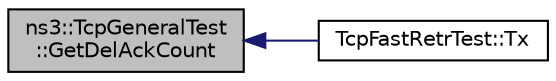 digraph "ns3::TcpGeneralTest::GetDelAckCount"
{
  edge [fontname="Helvetica",fontsize="10",labelfontname="Helvetica",labelfontsize="10"];
  node [fontname="Helvetica",fontsize="10",shape=record];
  rankdir="LR";
  Node1 [label="ns3::TcpGeneralTest\l::GetDelAckCount",height=0.2,width=0.4,color="black", fillcolor="grey75", style="filled", fontcolor="black"];
  Node1 -> Node2 [dir="back",color="midnightblue",fontsize="10",style="solid"];
  Node2 [label="TcpFastRetrTest::Tx",height=0.2,width=0.4,color="black", fillcolor="white", style="filled",URL="$df/d85/classTcpFastRetrTest.html#ad6f40addb7768d3928d81afe4d9ad2d0",tooltip="Packet transmitted down to IP layer. "];
}
